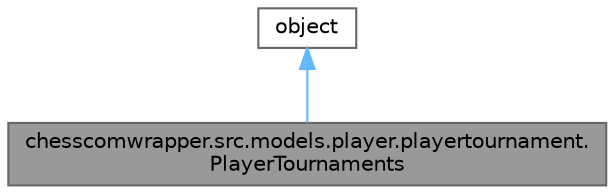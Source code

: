 digraph "chesscomwrapper.src.models.player.playertournament.PlayerTournaments"
{
 // LATEX_PDF_SIZE
  bgcolor="transparent";
  edge [fontname=Helvetica,fontsize=10,labelfontname=Helvetica,labelfontsize=10];
  node [fontname=Helvetica,fontsize=10,shape=box,height=0.2,width=0.4];
  Node1 [label="chesscomwrapper.src.models.player.playertournament.\lPlayerTournaments",height=0.2,width=0.4,color="gray40", fillcolor="grey60", style="filled", fontcolor="black",tooltip="Represents a list of tournaments a player is in."];
  Node2 -> Node1 [dir="back",color="steelblue1",style="solid"];
  Node2 [label="object",height=0.2,width=0.4,color="gray40", fillcolor="white", style="filled",tooltip=" "];
}
